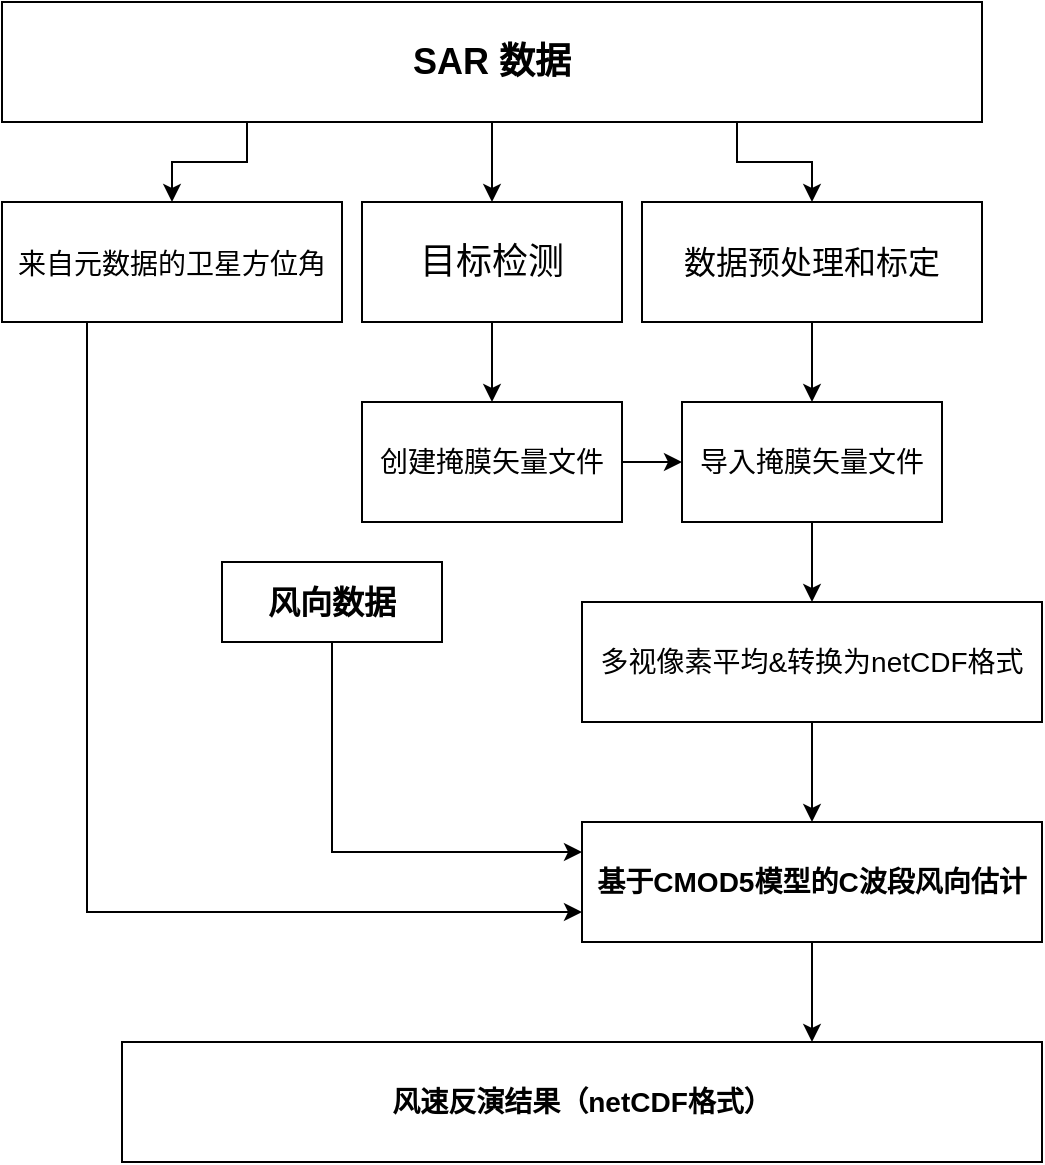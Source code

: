 <mxfile version="10.7.5" type="github"><diagram id="Hm4gqeWxk0hGdma_X3jm" name="风场反演"><mxGraphModel dx="1515" dy="682" grid="1" gridSize="10" guides="1" tooltips="1" connect="1" arrows="1" fold="1" page="1" pageScale="1" pageWidth="850" pageHeight="1100" math="0" shadow="0"><root><mxCell id="0"/><mxCell id="1" parent="0"/><mxCell id="l6Xs5MpN_7dC3ZcZCcFw-8" style="edgeStyle=orthogonalEdgeStyle;rounded=0;orthogonalLoop=1;jettySize=auto;html=1;exitX=0.5;exitY=1;exitDx=0;exitDy=0;entryX=0.5;entryY=0;entryDx=0;entryDy=0;" parent="1" source="l6Xs5MpN_7dC3ZcZCcFw-1" target="l6Xs5MpN_7dC3ZcZCcFw-5" edge="1"><mxGeometry relative="1" as="geometry"/></mxCell><mxCell id="l6Xs5MpN_7dC3ZcZCcFw-9" style="edgeStyle=orthogonalEdgeStyle;rounded=0;orthogonalLoop=1;jettySize=auto;html=1;exitX=0.75;exitY=1;exitDx=0;exitDy=0;" parent="1" source="l6Xs5MpN_7dC3ZcZCcFw-1" target="l6Xs5MpN_7dC3ZcZCcFw-6" edge="1"><mxGeometry relative="1" as="geometry"/></mxCell><mxCell id="l6Xs5MpN_7dC3ZcZCcFw-11" style="edgeStyle=orthogonalEdgeStyle;rounded=0;orthogonalLoop=1;jettySize=auto;html=1;exitX=0.25;exitY=1;exitDx=0;exitDy=0;entryX=0.5;entryY=0;entryDx=0;entryDy=0;" parent="1" source="l6Xs5MpN_7dC3ZcZCcFw-1" target="l6Xs5MpN_7dC3ZcZCcFw-4" edge="1"><mxGeometry relative="1" as="geometry"/></mxCell><mxCell id="l6Xs5MpN_7dC3ZcZCcFw-1" value="&lt;font style=&quot;font-size: 18px&quot;&gt;&lt;b&gt;SAR 数据&lt;/b&gt;&lt;/font&gt;" style="rounded=0;whiteSpace=wrap;html=1;" parent="1" vertex="1"><mxGeometry x="140" y="20" width="490" height="60" as="geometry"/></mxCell><mxCell id="z4s8kGtmeJrKPj8XYlCq-1" style="edgeStyle=orthogonalEdgeStyle;rounded=0;orthogonalLoop=1;jettySize=auto;html=1;exitX=0.25;exitY=1;exitDx=0;exitDy=0;entryX=0;entryY=0.75;entryDx=0;entryDy=0;" edge="1" parent="1" source="l6Xs5MpN_7dC3ZcZCcFw-4" target="l6Xs5MpN_7dC3ZcZCcFw-27"><mxGeometry relative="1" as="geometry"/></mxCell><mxCell id="l6Xs5MpN_7dC3ZcZCcFw-4" value="&lt;font style=&quot;font-size: 14px&quot;&gt;来自元数据的卫星方位角&lt;/font&gt;" style="rounded=0;whiteSpace=wrap;html=1;fontSize=16;" parent="1" vertex="1"><mxGeometry x="140" y="120" width="170" height="60" as="geometry"/></mxCell><mxCell id="l6Xs5MpN_7dC3ZcZCcFw-16" value="" style="edgeStyle=orthogonalEdgeStyle;rounded=0;orthogonalLoop=1;jettySize=auto;html=1;" parent="1" source="l6Xs5MpN_7dC3ZcZCcFw-5" target="l6Xs5MpN_7dC3ZcZCcFw-15" edge="1"><mxGeometry relative="1" as="geometry"/></mxCell><mxCell id="l6Xs5MpN_7dC3ZcZCcFw-5" value="&lt;font style=&quot;font-size: 18px&quot;&gt;目标检测&lt;/font&gt;&lt;br&gt;" style="rounded=0;whiteSpace=wrap;html=1;" parent="1" vertex="1"><mxGeometry x="320" y="120" width="130" height="60" as="geometry"/></mxCell><mxCell id="l6Xs5MpN_7dC3ZcZCcFw-19" style="edgeStyle=orthogonalEdgeStyle;rounded=0;orthogonalLoop=1;jettySize=auto;html=1;exitX=1;exitY=0.5;exitDx=0;exitDy=0;entryX=0;entryY=0.5;entryDx=0;entryDy=0;" parent="1" source="l6Xs5MpN_7dC3ZcZCcFw-15" target="l6Xs5MpN_7dC3ZcZCcFw-17" edge="1"><mxGeometry relative="1" as="geometry"/></mxCell><mxCell id="l6Xs5MpN_7dC3ZcZCcFw-15" value="&lt;font style=&quot;font-size: 14px&quot;&gt;创建掩膜矢量文件&lt;/font&gt;&lt;br&gt;" style="rounded=0;whiteSpace=wrap;html=1;" parent="1" vertex="1"><mxGeometry x="320" y="220" width="130" height="60" as="geometry"/></mxCell><mxCell id="l6Xs5MpN_7dC3ZcZCcFw-18" value="" style="edgeStyle=orthogonalEdgeStyle;rounded=0;orthogonalLoop=1;jettySize=auto;html=1;" parent="1" source="l6Xs5MpN_7dC3ZcZCcFw-6" target="l6Xs5MpN_7dC3ZcZCcFw-17" edge="1"><mxGeometry relative="1" as="geometry"/></mxCell><mxCell id="l6Xs5MpN_7dC3ZcZCcFw-6" value="&lt;font style=&quot;font-size: 16px&quot;&gt;数据预处理和标定&lt;/font&gt;" style="rounded=0;whiteSpace=wrap;html=1;" parent="1" vertex="1"><mxGeometry x="460" y="120" width="170" height="60" as="geometry"/></mxCell><mxCell id="l6Xs5MpN_7dC3ZcZCcFw-21" value="" style="edgeStyle=orthogonalEdgeStyle;rounded=0;orthogonalLoop=1;jettySize=auto;html=1;" parent="1" source="l6Xs5MpN_7dC3ZcZCcFw-17" target="l6Xs5MpN_7dC3ZcZCcFw-20" edge="1"><mxGeometry relative="1" as="geometry"/></mxCell><mxCell id="l6Xs5MpN_7dC3ZcZCcFw-17" value="&lt;font style=&quot;font-size: 14px&quot;&gt;导入掩膜矢量文件&lt;/font&gt;" style="rounded=0;whiteSpace=wrap;html=1;" parent="1" vertex="1"><mxGeometry x="480" y="220" width="130" height="60" as="geometry"/></mxCell><mxCell id="l6Xs5MpN_7dC3ZcZCcFw-28" value="" style="edgeStyle=orthogonalEdgeStyle;rounded=0;orthogonalLoop=1;jettySize=auto;html=1;" parent="1" source="l6Xs5MpN_7dC3ZcZCcFw-20" target="l6Xs5MpN_7dC3ZcZCcFw-27" edge="1"><mxGeometry relative="1" as="geometry"/></mxCell><mxCell id="l6Xs5MpN_7dC3ZcZCcFw-20" value="&lt;font style=&quot;font-size: 14px&quot;&gt;多视像素平均&amp;amp;转换为netCDF格式&lt;/font&gt;" style="rounded=0;whiteSpace=wrap;html=1;" parent="1" vertex="1"><mxGeometry x="430" y="320" width="230" height="60" as="geometry"/></mxCell><mxCell id="z4s8kGtmeJrKPj8XYlCq-5" style="edgeStyle=orthogonalEdgeStyle;rounded=0;orthogonalLoop=1;jettySize=auto;html=1;exitX=0.5;exitY=1;exitDx=0;exitDy=0;entryX=0.75;entryY=0;entryDx=0;entryDy=0;" edge="1" parent="1" source="l6Xs5MpN_7dC3ZcZCcFw-27" target="z4s8kGtmeJrKPj8XYlCq-3"><mxGeometry relative="1" as="geometry"/></mxCell><mxCell id="l6Xs5MpN_7dC3ZcZCcFw-27" value="&lt;font style=&quot;font-size: 14px&quot;&gt;&lt;b&gt;基于CMOD5模型的C波段风向估计&lt;/b&gt;&lt;/font&gt;" style="rounded=0;whiteSpace=wrap;html=1;" parent="1" vertex="1"><mxGeometry x="430" y="430" width="230" height="60" as="geometry"/></mxCell><mxCell id="z4s8kGtmeJrKPj8XYlCq-3" value="&lt;span style=&quot;font-size: 14px&quot;&gt;&lt;b&gt;风速反演结果（netCDF格式）&lt;/b&gt;&lt;/span&gt;" style="rounded=0;whiteSpace=wrap;html=1;" vertex="1" parent="1"><mxGeometry x="200" y="540" width="460" height="60" as="geometry"/></mxCell><mxCell id="z4s8kGtmeJrKPj8XYlCq-2" style="edgeStyle=orthogonalEdgeStyle;rounded=0;orthogonalLoop=1;jettySize=auto;html=1;exitX=0.5;exitY=1;exitDx=0;exitDy=0;entryX=0;entryY=0.25;entryDx=0;entryDy=0;" edge="1" parent="1" source="l6Xs5MpN_7dC3ZcZCcFw-23" target="l6Xs5MpN_7dC3ZcZCcFw-27"><mxGeometry relative="1" as="geometry"/></mxCell><mxCell id="l6Xs5MpN_7dC3ZcZCcFw-23" value="&lt;font style=&quot;font-size: 16px&quot;&gt;&lt;b&gt;风向数据&lt;/b&gt;&lt;/font&gt;" style="rounded=0;whiteSpace=wrap;html=1;" parent="1" vertex="1"><mxGeometry x="250" y="300" width="110" height="40" as="geometry"/></mxCell></root></mxGraphModel></diagram><diagram id="DPYk8dfZD3rdp9aH7vhv" name="船舰识别"><mxGraphModel dx="1288" dy="531" grid="1" gridSize="10" guides="1" tooltips="1" connect="1" arrows="1" fold="1" page="1" pageScale="1" pageWidth="850" pageHeight="1100" math="0" shadow="0"><root><mxCell id="Imh6mdmc0gIuOveeqDL0-0"/><mxCell id="Imh6mdmc0gIuOveeqDL0-1" parent="Imh6mdmc0gIuOveeqDL0-0"/><mxCell id="Imh6mdmc0gIuOveeqDL0-7" value="" style="edgeStyle=orthogonalEdgeStyle;rounded=0;orthogonalLoop=1;jettySize=auto;html=1;" edge="1" parent="Imh6mdmc0gIuOveeqDL0-1" source="Imh6mdmc0gIuOveeqDL0-2" target="Imh6mdmc0gIuOveeqDL0-6"><mxGeometry relative="1" as="geometry"/></mxCell><mxCell id="Imh6mdmc0gIuOveeqDL0-2" value="&lt;font style=&quot;font-size: 18px&quot;&gt;&lt;b&gt;SAR数据&lt;/b&gt;&lt;/font&gt;" style="rounded=0;whiteSpace=wrap;html=1;" vertex="1" parent="Imh6mdmc0gIuOveeqDL0-1"><mxGeometry x="90" y="50" width="120" height="60" as="geometry"/></mxCell><mxCell id="Imh6mdmc0gIuOveeqDL0-9" value="" style="edgeStyle=orthogonalEdgeStyle;rounded=0;orthogonalLoop=1;jettySize=auto;html=1;" edge="1" parent="Imh6mdmc0gIuOveeqDL0-1" source="Imh6mdmc0gIuOveeqDL0-6" target="Imh6mdmc0gIuOveeqDL0-8"><mxGeometry relative="1" as="geometry"/></mxCell><mxCell id="Imh6mdmc0gIuOveeqDL0-6" value="&lt;span style=&quot;font-size: 18px&quot;&gt;目标检测&lt;br&gt;无AIS信号的疑似船只识别&lt;br&gt;&lt;/span&gt;" style="rounded=0;whiteSpace=wrap;html=1;" vertex="1" parent="Imh6mdmc0gIuOveeqDL0-1"><mxGeometry x="40" y="150" width="220" height="60" as="geometry"/></mxCell><mxCell id="Imh6mdmc0gIuOveeqDL0-15" value="" style="edgeStyle=orthogonalEdgeStyle;rounded=0;orthogonalLoop=1;jettySize=auto;html=1;" edge="1" parent="Imh6mdmc0gIuOveeqDL0-1" source="Imh6mdmc0gIuOveeqDL0-8" target="Imh6mdmc0gIuOveeqDL0-14"><mxGeometry relative="1" as="geometry"/></mxCell><mxCell id="Imh6mdmc0gIuOveeqDL0-8" value="&lt;span style=&quot;font-size: 18px&quot;&gt;结合AIS信号的船只识别&lt;/span&gt;" style="rounded=0;whiteSpace=wrap;html=1;" vertex="1" parent="Imh6mdmc0gIuOveeqDL0-1"><mxGeometry x="50" y="250" width="200" height="60" as="geometry"/></mxCell><mxCell id="Imh6mdmc0gIuOveeqDL0-14" value="&lt;span style=&quot;font-size: 18px&quot;&gt;船舶分类&lt;/span&gt;" style="rounded=0;whiteSpace=wrap;html=1;" vertex="1" parent="Imh6mdmc0gIuOveeqDL0-1"><mxGeometry x="50" y="340" width="200" height="60" as="geometry"/></mxCell><mxCell id="Imh6mdmc0gIuOveeqDL0-10" style="edgeStyle=orthogonalEdgeStyle;rounded=0;orthogonalLoop=1;jettySize=auto;html=1;exitX=0.5;exitY=1;exitDx=0;exitDy=0;entryX=1;entryY=0.5;entryDx=0;entryDy=0;" edge="1" parent="Imh6mdmc0gIuOveeqDL0-1" source="Imh6mdmc0gIuOveeqDL0-3" target="Imh6mdmc0gIuOveeqDL0-8"><mxGeometry relative="1" as="geometry"/></mxCell><mxCell id="Imh6mdmc0gIuOveeqDL0-3" value="&lt;font style=&quot;font-size: 18px&quot;&gt;&lt;span&gt;空基AIS&lt;/span&gt;&lt;/font&gt;" style="rounded=0;whiteSpace=wrap;html=1;fontStyle=1" vertex="1" parent="Imh6mdmc0gIuOveeqDL0-1"><mxGeometry x="240" y="50" width="120" height="60" as="geometry"/></mxCell><mxCell id="Imh6mdmc0gIuOveeqDL0-16" style="edgeStyle=orthogonalEdgeStyle;rounded=0;orthogonalLoop=1;jettySize=auto;html=1;exitX=0.5;exitY=1;exitDx=0;exitDy=0;entryX=1;entryY=0.5;entryDx=0;entryDy=0;" edge="1" parent="Imh6mdmc0gIuOveeqDL0-1" source="Imh6mdmc0gIuOveeqDL0-4" target="Imh6mdmc0gIuOveeqDL0-14"><mxGeometry relative="1" as="geometry"/></mxCell><mxCell id="Imh6mdmc0gIuOveeqDL0-4" value="&lt;span style=&quot;font-size: 18px&quot;&gt;&lt;b&gt;高分辨率光学卫片&lt;/b&gt;&lt;/span&gt;" style="rounded=0;whiteSpace=wrap;html=1;" vertex="1" parent="Imh6mdmc0gIuOveeqDL0-1"><mxGeometry x="530" y="50" width="160" height="60" as="geometry"/></mxCell><mxCell id="Imh6mdmc0gIuOveeqDL0-11" style="edgeStyle=orthogonalEdgeStyle;rounded=0;orthogonalLoop=1;jettySize=auto;html=1;exitX=0.5;exitY=1;exitDx=0;exitDy=0;entryX=1;entryY=0.5;entryDx=0;entryDy=0;" edge="1" parent="Imh6mdmc0gIuOveeqDL0-1" source="Imh6mdmc0gIuOveeqDL0-5" target="Imh6mdmc0gIuOveeqDL0-8"><mxGeometry relative="1" as="geometry"/></mxCell><mxCell id="Imh6mdmc0gIuOveeqDL0-5" value="&lt;font style=&quot;font-size: 18px&quot;&gt;&lt;b&gt;地基AIS&lt;/b&gt;&lt;/font&gt;" style="rounded=0;whiteSpace=wrap;html=1;" vertex="1" parent="Imh6mdmc0gIuOveeqDL0-1"><mxGeometry x="390" y="50" width="120" height="60" as="geometry"/></mxCell></root></mxGraphModel></diagram><diagram id="pXuz4ynuIBkuzSCAB7xl" name="油污识别"><mxGraphModel dx="1073" dy="483" grid="1" gridSize="10" guides="1" tooltips="1" connect="1" arrows="1" fold="1" page="1" pageScale="1" pageWidth="850" pageHeight="1100" math="0" shadow="0"><root><mxCell id="jw6HoWBuLQDEPPQqnFZl-0"/><mxCell id="jw6HoWBuLQDEPPQqnFZl-1" parent="jw6HoWBuLQDEPPQqnFZl-0"/><mxCell id="wRETwbiuaNCLGVGkRjxG-51" style="edgeStyle=orthogonalEdgeStyle;rounded=0;orthogonalLoop=1;jettySize=auto;html=1;exitX=0.65;exitY=0.5;exitDx=0;exitDy=0;exitPerimeter=0;" edge="1" parent="jw6HoWBuLQDEPPQqnFZl-1" source="wRETwbiuaNCLGVGkRjxG-5" target="wRETwbiuaNCLGVGkRjxG-6"><mxGeometry relative="1" as="geometry"/></mxCell><mxCell id="wRETwbiuaNCLGVGkRjxG-5" value="" style="fontColor=#0066CC;verticalAlign=top;verticalLabelPosition=bottom;labelPosition=center;align=center;html=1;outlineConnect=0;fillColor=#CCCCCC;strokeColor=#6881B3;gradientColor=none;gradientDirection=north;strokeWidth=2;shape=mxgraph.networks.satellite_dish;" vertex="1" parent="jw6HoWBuLQDEPPQqnFZl-1"><mxGeometry x="90" y="70" width="70" height="80" as="geometry"/></mxCell><mxCell id="wRETwbiuaNCLGVGkRjxG-6" value="" style="html=1;aspect=fixed;strokeColor=none;shadow=0;align=center;verticalAlign=top;fillColor=#3B8DF1;shape=mxgraph.gcp2.cloud_computer" vertex="1" parent="jw6HoWBuLQDEPPQqnFZl-1"><mxGeometry x="260" y="73.5" width="82" height="73" as="geometry"/></mxCell><mxCell id="wRETwbiuaNCLGVGkRjxG-55" style="edgeStyle=orthogonalEdgeStyle;rounded=0;orthogonalLoop=1;jettySize=auto;html=1;exitX=1;exitY=0.5;exitDx=0;exitDy=0;" edge="1" parent="jw6HoWBuLQDEPPQqnFZl-1" source="wRETwbiuaNCLGVGkRjxG-7" target="wRETwbiuaNCLGVGkRjxG-9"><mxGeometry relative="1" as="geometry"/></mxCell><mxCell id="wRETwbiuaNCLGVGkRjxG-7" value="" style="shape=image;html=1;verticalAlign=top;verticalLabelPosition=bottom;labelBackgroundColor=#ffffff;imageAspect=0;aspect=fixed;image=https://cdn3.iconfinder.com/data/icons/gis/layer-raster-analyze.png" vertex="1" parent="jw6HoWBuLQDEPPQqnFZl-1"><mxGeometry x="425" y="82.5" width="55" height="55" as="geometry"/></mxCell><mxCell id="wRETwbiuaNCLGVGkRjxG-8" value="&lt;b&gt;&lt;font style=&quot;font-size: 14px&quot;&gt;SAR数据预处理&lt;/font&gt;&lt;/b&gt;" style="text;html=1;resizable=0;points=[];autosize=1;align=left;verticalAlign=top;spacingTop=-4;" vertex="1" parent="jw6HoWBuLQDEPPQqnFZl-1"><mxGeometry x="253" y="166" width="110" height="20" as="geometry"/></mxCell><mxCell id="wRETwbiuaNCLGVGkRjxG-56" style="edgeStyle=orthogonalEdgeStyle;rounded=0;orthogonalLoop=1;jettySize=auto;html=1;exitX=0.5;exitY=1;exitDx=0;exitDy=0;exitPerimeter=0;entryX=0.5;entryY=0;entryDx=0;entryDy=0;" edge="1" parent="jw6HoWBuLQDEPPQqnFZl-1" source="wRETwbiuaNCLGVGkRjxG-9" target="wRETwbiuaNCLGVGkRjxG-15"><mxGeometry relative="1" as="geometry"/></mxCell><mxCell id="wRETwbiuaNCLGVGkRjxG-9" value="" style="fontColor=#0066CC;verticalAlign=top;verticalLabelPosition=bottom;labelPosition=center;align=center;html=1;outlineConnect=0;fillColor=#CCCCCC;strokeColor=#6881B3;gradientColor=none;gradientDirection=north;strokeWidth=2;shape=mxgraph.networks.pc;" vertex="1" parent="jw6HoWBuLQDEPPQqnFZl-1"><mxGeometry x="540" y="75" width="100" height="70" as="geometry"/></mxCell><mxCell id="wRETwbiuaNCLGVGkRjxG-11" value="" style="edgeStyle=orthogonalEdgeStyle;rounded=0;orthogonalLoop=1;jettySize=auto;html=1;" edge="1" parent="jw6HoWBuLQDEPPQqnFZl-1" source="wRETwbiuaNCLGVGkRjxG-10"><mxGeometry relative="1" as="geometry"><mxPoint x="550" y="70" as="targetPoint"/><Array as="points"><mxPoint x="550" y="50"/><mxPoint x="550" y="50"/></Array></mxGeometry></mxCell><mxCell id="wRETwbiuaNCLGVGkRjxG-10" value="&lt;span style=&quot;font-size: 14px&quot;&gt;&lt;b&gt;风信息&lt;/b&gt;&lt;/span&gt;" style="text;html=1;resizable=0;points=[];autosize=1;align=left;verticalAlign=top;spacingTop=-4;" vertex="1" parent="jw6HoWBuLQDEPPQqnFZl-1"><mxGeometry x="520" y="10" width="60" height="20" as="geometry"/></mxCell><mxCell id="wRETwbiuaNCLGVGkRjxG-12" value="&lt;b&gt;&lt;font style=&quot;font-size: 14px&quot;&gt;近实时的&lt;br&gt;&amp;nbsp; &amp;nbsp; &amp;nbsp; &amp;nbsp; &amp;nbsp; &amp;nbsp; SAR数据呈现&lt;/font&gt;&lt;/b&gt;" style="text;html=1;resizable=0;points=[];autosize=1;align=left;verticalAlign=top;spacingTop=-4;" vertex="1" parent="jw6HoWBuLQDEPPQqnFZl-1"><mxGeometry x="600" y="55" width="150" height="30" as="geometry"/></mxCell><mxCell id="wRETwbiuaNCLGVGkRjxG-57" style="edgeStyle=orthogonalEdgeStyle;rounded=0;orthogonalLoop=1;jettySize=auto;html=1;exitX=0.5;exitY=1;exitDx=0;exitDy=0;" edge="1" parent="jw6HoWBuLQDEPPQqnFZl-1" source="wRETwbiuaNCLGVGkRjxG-15"><mxGeometry relative="1" as="geometry"><mxPoint x="590.333" y="380" as="targetPoint"/></mxGeometry></mxCell><mxCell id="wRETwbiuaNCLGVGkRjxG-15" value="" style="whiteSpace=wrap;html=1;aspect=fixed;" vertex="1" parent="jw6HoWBuLQDEPPQqnFZl-1"><mxGeometry x="545" y="220" width="90" height="90" as="geometry"/></mxCell><mxCell id="wRETwbiuaNCLGVGkRjxG-16" value="" style="shape=image;html=1;verticalAlign=top;verticalLabelPosition=bottom;labelBackgroundColor=#ffffff;imageAspect=0;aspect=fixed;image=https://cdn3.iconfinder.com/data/icons/wpzoom-developer-icon-set/500/128-128.png" vertex="1" parent="jw6HoWBuLQDEPPQqnFZl-1"><mxGeometry x="570" y="240" width="20" height="20" as="geometry"/></mxCell><mxCell id="wRETwbiuaNCLGVGkRjxG-18" value="" style="shape=image;html=1;verticalAlign=top;verticalLabelPosition=bottom;labelBackgroundColor=#ffffff;imageAspect=0;aspect=fixed;image=https://cdn3.iconfinder.com/data/icons/wpzoom-developer-icon-set/500/128-128.png" vertex="1" parent="jw6HoWBuLQDEPPQqnFZl-1"><mxGeometry x="600" y="260" width="20" height="20" as="geometry"/></mxCell><mxCell id="wRETwbiuaNCLGVGkRjxG-19" value="" style="shape=image;html=1;verticalAlign=top;verticalLabelPosition=bottom;labelBackgroundColor=#ffffff;imageAspect=0;aspect=fixed;image=https://cdn3.iconfinder.com/data/icons/wpzoom-developer-icon-set/500/128-128.png" vertex="1" parent="jw6HoWBuLQDEPPQqnFZl-1"><mxGeometry x="570" y="280" width="20" height="20" as="geometry"/></mxCell><mxCell id="wRETwbiuaNCLGVGkRjxG-20" value="" style="shape=image;html=1;verticalAlign=top;verticalLabelPosition=bottom;labelBackgroundColor=#ffffff;imageAspect=0;aspect=fixed;image=https://cdn0.iconfinder.com/data/icons/security-double-color-red-and-black-vol-3/52/policevan__alert__alarm__transport-128.png" vertex="1" parent="jw6HoWBuLQDEPPQqnFZl-1"><mxGeometry x="627.5" y="371.5" width="25" height="25" as="geometry"/></mxCell><mxCell id="wRETwbiuaNCLGVGkRjxG-23" value="" style="verticalLabelPosition=bottom;html=1;fillColor=#6ABD46;verticalAlign=top;align=center;points=[[0.06,0.06,0],[0.94,0.06,0],[0.94,0.94,0],[0.06,0.94,0],[0.25,0,0],[0.5,0,0],[0.75,0,0],[1,0.25,0],[1,0.5,0],[1,0.75,0],[0.75,1,0],[0.5,1,0],[0.25,1,0],[0,0.75,0],[0,0.5,0],[0,0.25,0]];pointerEvents=1;shape=mxgraph.cisco_safe.architecture.phone;" vertex="1" parent="jw6HoWBuLQDEPPQqnFZl-1"><mxGeometry x="615" y="401" width="50" height="48" as="geometry"/></mxCell><mxCell id="wRETwbiuaNCLGVGkRjxG-60" style="edgeStyle=orthogonalEdgeStyle;rounded=0;orthogonalLoop=1;jettySize=auto;html=1;exitX=0;exitY=0.5;exitDx=0;exitDy=0;exitPerimeter=0;" edge="1" parent="jw6HoWBuLQDEPPQqnFZl-1" source="wRETwbiuaNCLGVGkRjxG-26" target="wRETwbiuaNCLGVGkRjxG-29"><mxGeometry relative="1" as="geometry"/></mxCell><mxCell id="wRETwbiuaNCLGVGkRjxG-26" value="" style="fontColor=#0066CC;verticalAlign=top;verticalLabelPosition=bottom;labelPosition=center;align=center;html=1;outlineConnect=0;fillColor=#CCCCCC;strokeColor=#6881B3;gradientColor=none;gradientDirection=north;strokeWidth=2;shape=mxgraph.networks.monitor;" vertex="1" parent="jw6HoWBuLQDEPPQqnFZl-1"><mxGeometry x="530" y="384" width="80" height="65" as="geometry"/></mxCell><mxCell id="wRETwbiuaNCLGVGkRjxG-29" value="" style="pointerEvents=1;shadow=0;dashed=0;html=1;strokeColor=none;fillColor=#505050;labelPosition=center;verticalLabelPosition=bottom;verticalAlign=top;outlineConnect=0;align=center;shape=mxgraph.office.users.response_group;" vertex="1" parent="jw6HoWBuLQDEPPQqnFZl-1"><mxGeometry x="311" y="370" width="96" height="93" as="geometry"/></mxCell><mxCell id="wRETwbiuaNCLGVGkRjxG-30" value="" style="shape=image;html=1;verticalAlign=top;verticalLabelPosition=bottom;labelBackgroundColor=#ffffff;imageAspect=0;aspect=fixed;image=https://cdn4.iconfinder.com/data/icons/LUMINA/web_design/png/128/plan_2_a.png;rotation=-59;" vertex="1" parent="jw6HoWBuLQDEPPQqnFZl-1"><mxGeometry x="90" y="317" width="108" height="108" as="geometry"/></mxCell><mxCell id="wRETwbiuaNCLGVGkRjxG-33" value="" style="shape=image;html=1;verticalAlign=top;verticalLabelPosition=bottom;labelBackgroundColor=#ffffff;imageAspect=0;aspect=fixed;image=https://cdn0.iconfinder.com/data/icons/entypo/90/sea1-128.png" vertex="1" parent="jw6HoWBuLQDEPPQqnFZl-1"><mxGeometry x="122" y="430" width="10" height="10" as="geometry"/></mxCell><mxCell id="wRETwbiuaNCLGVGkRjxG-34" value="" style="shape=image;html=1;verticalAlign=top;verticalLabelPosition=bottom;labelBackgroundColor=#ffffff;imageAspect=0;aspect=fixed;image=https://cdn0.iconfinder.com/data/icons/entypo/90/sea1-128.png" vertex="1" parent="jw6HoWBuLQDEPPQqnFZl-1"><mxGeometry x="130" y="430" width="10" height="10" as="geometry"/></mxCell><mxCell id="wRETwbiuaNCLGVGkRjxG-35" value="" style="shape=image;html=1;verticalAlign=top;verticalLabelPosition=bottom;labelBackgroundColor=#ffffff;imageAspect=0;aspect=fixed;image=https://cdn0.iconfinder.com/data/icons/entypo/90/sea1-128.png" vertex="1" parent="jw6HoWBuLQDEPPQqnFZl-1"><mxGeometry x="138" y="430" width="10" height="10" as="geometry"/></mxCell><mxCell id="wRETwbiuaNCLGVGkRjxG-36" value="" style="shape=image;html=1;verticalAlign=top;verticalLabelPosition=bottom;labelBackgroundColor=#ffffff;imageAspect=0;aspect=fixed;image=https://cdn0.iconfinder.com/data/icons/entypo/90/sea1-128.png" vertex="1" parent="jw6HoWBuLQDEPPQqnFZl-1"><mxGeometry x="146" y="430" width="10" height="10" as="geometry"/></mxCell><mxCell id="wRETwbiuaNCLGVGkRjxG-37" value="" style="shape=image;html=1;verticalAlign=top;verticalLabelPosition=bottom;labelBackgroundColor=#ffffff;imageAspect=0;aspect=fixed;image=https://cdn0.iconfinder.com/data/icons/entypo/90/sea1-128.png" vertex="1" parent="jw6HoWBuLQDEPPQqnFZl-1"><mxGeometry x="154" y="430" width="10" height="10" as="geometry"/></mxCell><mxCell id="wRETwbiuaNCLGVGkRjxG-38" value="" style="shape=image;html=1;verticalAlign=top;verticalLabelPosition=bottom;labelBackgroundColor=#ffffff;imageAspect=0;aspect=fixed;image=https://cdn0.iconfinder.com/data/icons/entypo/90/sea1-128.png" vertex="1" parent="jw6HoWBuLQDEPPQqnFZl-1"><mxGeometry x="162" y="430" width="10" height="10" as="geometry"/></mxCell><mxCell id="wRETwbiuaNCLGVGkRjxG-39" value="" style="shape=image;html=1;verticalAlign=top;verticalLabelPosition=bottom;labelBackgroundColor=#ffffff;imageAspect=0;aspect=fixed;image=https://cdn0.iconfinder.com/data/icons/entypo/90/sea1-128.png" vertex="1" parent="jw6HoWBuLQDEPPQqnFZl-1"><mxGeometry x="170" y="430" width="10" height="10" as="geometry"/></mxCell><mxCell id="wRETwbiuaNCLGVGkRjxG-40" value="" style="shape=image;html=1;verticalAlign=top;verticalLabelPosition=bottom;labelBackgroundColor=#ffffff;imageAspect=0;aspect=fixed;image=https://cdn0.iconfinder.com/data/icons/entypo/90/sea1-128.png" vertex="1" parent="jw6HoWBuLQDEPPQqnFZl-1"><mxGeometry x="178" y="430" width="10" height="10" as="geometry"/></mxCell><mxCell id="wRETwbiuaNCLGVGkRjxG-41" value="" style="shape=image;html=1;verticalAlign=top;verticalLabelPosition=bottom;labelBackgroundColor=#ffffff;imageAspect=0;aspect=fixed;image=https://cdn0.iconfinder.com/data/icons/entypo/90/sea1-128.png" vertex="1" parent="jw6HoWBuLQDEPPQqnFZl-1"><mxGeometry x="122" y="444" width="10" height="10" as="geometry"/></mxCell><mxCell id="wRETwbiuaNCLGVGkRjxG-42" value="" style="shape=image;html=1;verticalAlign=top;verticalLabelPosition=bottom;labelBackgroundColor=#ffffff;imageAspect=0;aspect=fixed;image=https://cdn0.iconfinder.com/data/icons/entypo/90/sea1-128.png" vertex="1" parent="jw6HoWBuLQDEPPQqnFZl-1"><mxGeometry x="130" y="444" width="10" height="10" as="geometry"/></mxCell><mxCell id="wRETwbiuaNCLGVGkRjxG-43" value="" style="shape=image;html=1;verticalAlign=top;verticalLabelPosition=bottom;labelBackgroundColor=#ffffff;imageAspect=0;aspect=fixed;image=https://cdn0.iconfinder.com/data/icons/entypo/90/sea1-128.png" vertex="1" parent="jw6HoWBuLQDEPPQqnFZl-1"><mxGeometry x="138" y="444" width="10" height="10" as="geometry"/></mxCell><mxCell id="wRETwbiuaNCLGVGkRjxG-44" value="" style="shape=image;html=1;verticalAlign=top;verticalLabelPosition=bottom;labelBackgroundColor=#ffffff;imageAspect=0;aspect=fixed;image=https://cdn0.iconfinder.com/data/icons/entypo/90/sea1-128.png" vertex="1" parent="jw6HoWBuLQDEPPQqnFZl-1"><mxGeometry x="146" y="444" width="10" height="10" as="geometry"/></mxCell><mxCell id="wRETwbiuaNCLGVGkRjxG-45" value="" style="shape=image;html=1;verticalAlign=top;verticalLabelPosition=bottom;labelBackgroundColor=#ffffff;imageAspect=0;aspect=fixed;image=https://cdn0.iconfinder.com/data/icons/entypo/90/sea1-128.png" vertex="1" parent="jw6HoWBuLQDEPPQqnFZl-1"><mxGeometry x="154" y="444" width="10" height="10" as="geometry"/></mxCell><mxCell id="wRETwbiuaNCLGVGkRjxG-46" value="" style="shape=image;html=1;verticalAlign=top;verticalLabelPosition=bottom;labelBackgroundColor=#ffffff;imageAspect=0;aspect=fixed;image=https://cdn0.iconfinder.com/data/icons/entypo/90/sea1-128.png" vertex="1" parent="jw6HoWBuLQDEPPQqnFZl-1"><mxGeometry x="162" y="444" width="10" height="10" as="geometry"/></mxCell><mxCell id="wRETwbiuaNCLGVGkRjxG-47" value="" style="shape=image;html=1;verticalAlign=top;verticalLabelPosition=bottom;labelBackgroundColor=#ffffff;imageAspect=0;aspect=fixed;image=https://cdn0.iconfinder.com/data/icons/entypo/90/sea1-128.png" vertex="1" parent="jw6HoWBuLQDEPPQqnFZl-1"><mxGeometry x="170" y="444" width="10" height="10" as="geometry"/></mxCell><mxCell id="wRETwbiuaNCLGVGkRjxG-48" value="" style="shape=image;html=1;verticalAlign=top;verticalLabelPosition=bottom;labelBackgroundColor=#ffffff;imageAspect=0;aspect=fixed;image=https://cdn0.iconfinder.com/data/icons/entypo/90/sea1-128.png" vertex="1" parent="jw6HoWBuLQDEPPQqnFZl-1"><mxGeometry x="178" y="444" width="10" height="10" as="geometry"/></mxCell><mxCell id="wRETwbiuaNCLGVGkRjxG-54" style="edgeStyle=orthogonalEdgeStyle;rounded=0;orthogonalLoop=1;jettySize=auto;html=1;exitX=0.65;exitY=0.5;exitDx=0;exitDy=0;exitPerimeter=0;" edge="1" parent="jw6HoWBuLQDEPPQqnFZl-1"><mxGeometry relative="1" as="geometry"><mxPoint x="341.833" y="109.333" as="sourcePoint"/><mxPoint x="420" y="109" as="targetPoint"/><Array as="points"><mxPoint x="381" y="109"/></Array></mxGeometry></mxCell><mxCell id="wRETwbiuaNCLGVGkRjxG-59" value="&lt;b&gt;&lt;font style=&quot;font-size: 14px&quot;&gt;早期警告预警机制&lt;/font&gt;&lt;/b&gt;" style="text;html=1;resizable=0;points=[];autosize=1;align=left;verticalAlign=top;spacingTop=-4;" vertex="1" parent="jw6HoWBuLQDEPPQqnFZl-1"><mxGeometry x="540" y="454" width="130" height="20" as="geometry"/></mxCell><mxCell id="wRETwbiuaNCLGVGkRjxG-61" style="edgeStyle=orthogonalEdgeStyle;rounded=0;orthogonalLoop=1;jettySize=auto;html=1;exitX=-0.01;exitY=0.538;exitDx=0;exitDy=0;exitPerimeter=0;" edge="1" parent="jw6HoWBuLQDEPPQqnFZl-1" source="wRETwbiuaNCLGVGkRjxG-29"><mxGeometry relative="1" as="geometry"><mxPoint x="321.333" y="390.167" as="sourcePoint"/><mxPoint x="198" y="390.167" as="targetPoint"/></mxGeometry></mxCell><mxCell id="wRETwbiuaNCLGVGkRjxG-64" value="&lt;b&gt;&lt;font style=&quot;font-size: 14px&quot;&gt;终端用户&lt;/font&gt;&lt;/b&gt;" style="text;html=1;resizable=0;points=[];autosize=1;align=left;verticalAlign=top;spacingTop=-4;" vertex="1" parent="jw6HoWBuLQDEPPQqnFZl-1"><mxGeometry x="324" y="350" width="70" height="20" as="geometry"/></mxCell></root></mxGraphModel></diagram></mxfile>